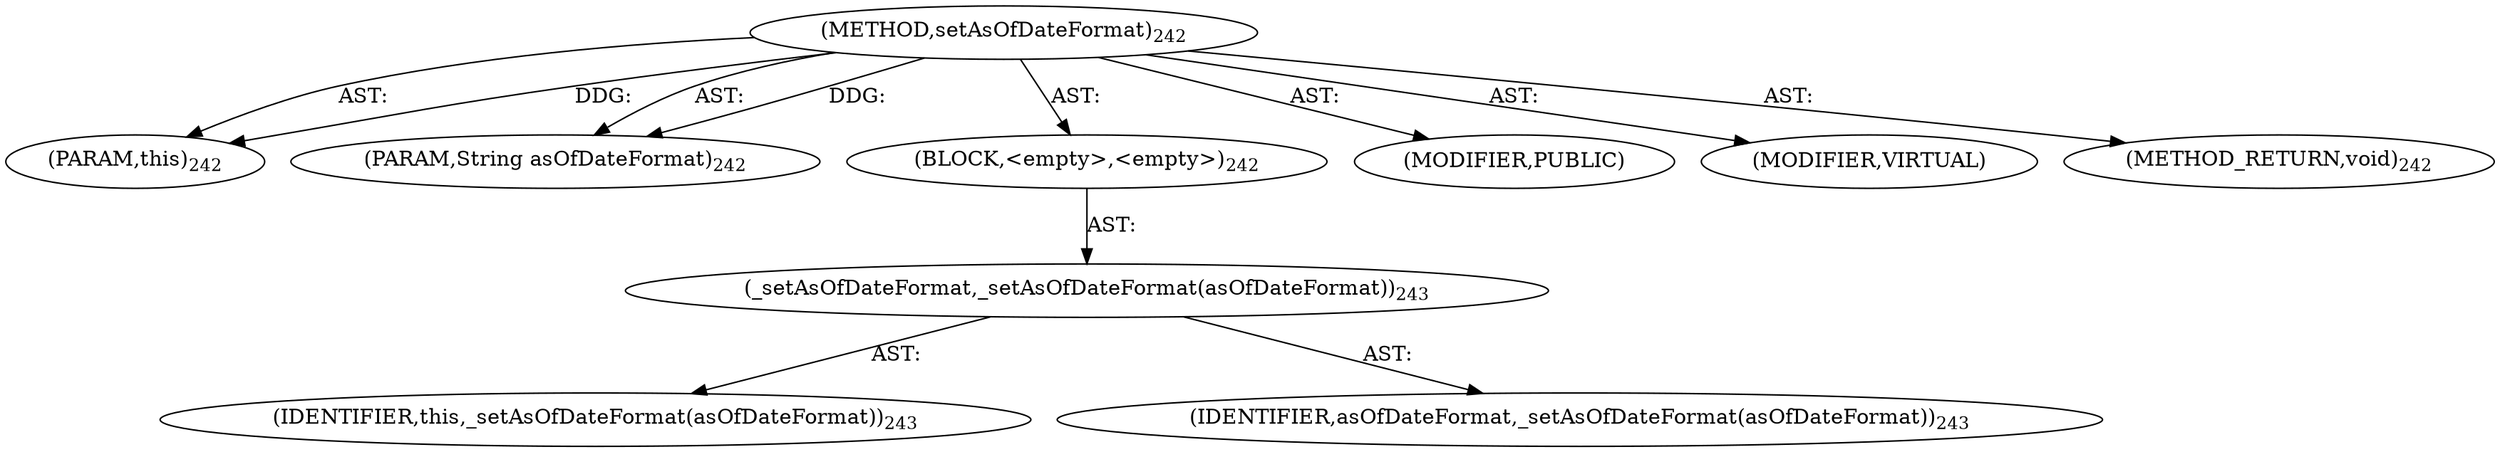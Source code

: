 digraph "setAsOfDateFormat" {  
"111669149706" [label = <(METHOD,setAsOfDateFormat)<SUB>242</SUB>> ]
"115964117002" [label = <(PARAM,this)<SUB>242</SUB>> ]
"115964117026" [label = <(PARAM,String asOfDateFormat)<SUB>242</SUB>> ]
"25769803791" [label = <(BLOCK,&lt;empty&gt;,&lt;empty&gt;)<SUB>242</SUB>> ]
"30064771101" [label = <(_setAsOfDateFormat,_setAsOfDateFormat(asOfDateFormat))<SUB>243</SUB>> ]
"68719476748" [label = <(IDENTIFIER,this,_setAsOfDateFormat(asOfDateFormat))<SUB>243</SUB>> ]
"68719476852" [label = <(IDENTIFIER,asOfDateFormat,_setAsOfDateFormat(asOfDateFormat))<SUB>243</SUB>> ]
"133143986201" [label = <(MODIFIER,PUBLIC)> ]
"133143986202" [label = <(MODIFIER,VIRTUAL)> ]
"128849018890" [label = <(METHOD_RETURN,void)<SUB>242</SUB>> ]
  "111669149706" -> "115964117002"  [ label = "AST: "] 
  "111669149706" -> "115964117026"  [ label = "AST: "] 
  "111669149706" -> "25769803791"  [ label = "AST: "] 
  "111669149706" -> "133143986201"  [ label = "AST: "] 
  "111669149706" -> "133143986202"  [ label = "AST: "] 
  "111669149706" -> "128849018890"  [ label = "AST: "] 
  "25769803791" -> "30064771101"  [ label = "AST: "] 
  "30064771101" -> "68719476748"  [ label = "AST: "] 
  "30064771101" -> "68719476852"  [ label = "AST: "] 
  "111669149706" -> "115964117002"  [ label = "DDG: "] 
  "111669149706" -> "115964117026"  [ label = "DDG: "] 
}
